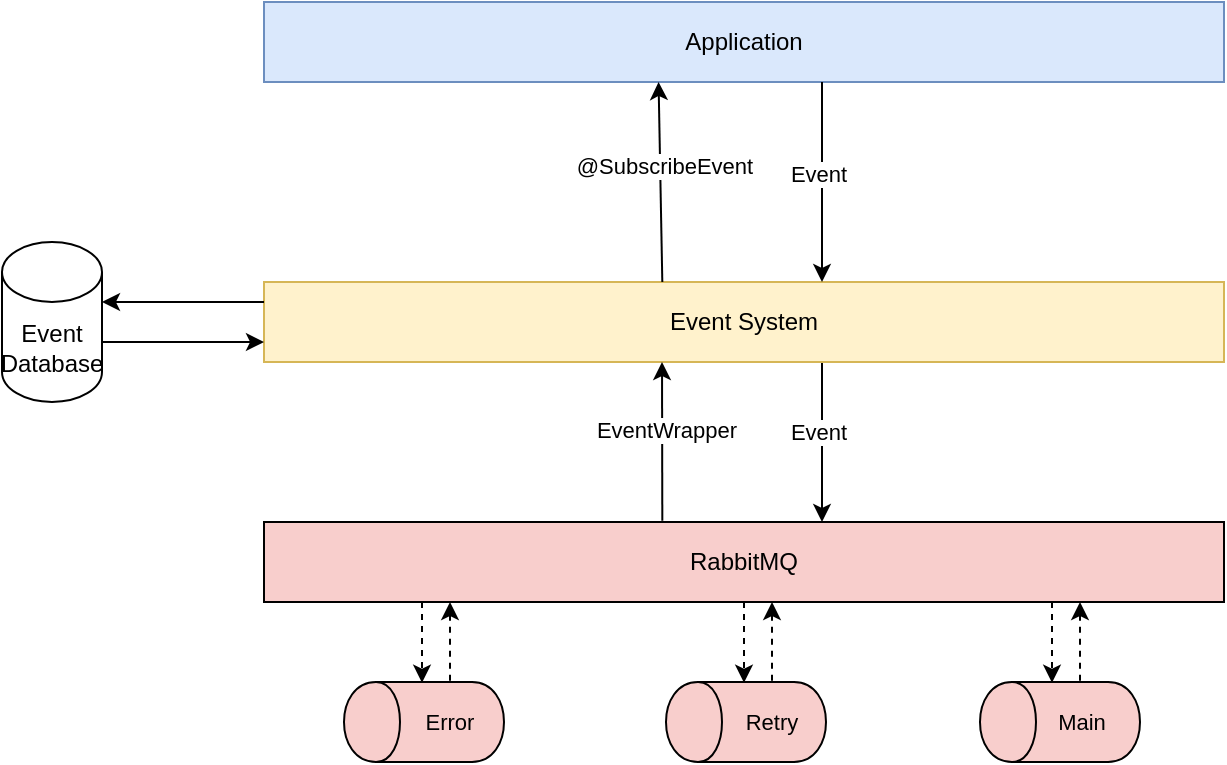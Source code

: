 <mxfile version="24.4.6" type="device">
  <diagram name="Page-1" id="q8_gmVh9YmW7wcfM8rZv">
    <mxGraphModel dx="309" dy="579" grid="1" gridSize="10" guides="1" tooltips="1" connect="1" arrows="1" fold="1" page="1" pageScale="1" pageWidth="827" pageHeight="1169" math="0" shadow="0">
      <root>
        <mxCell id="0" />
        <mxCell id="1" parent="0" />
        <mxCell id="c7CzLKt1Zic2BLSoH0fa-1" value="&lt;span&gt;RabbitMQ&lt;/span&gt;" style="whiteSpace=wrap;html=1;strokeColor=#000000;fontSize=12;fontColor=#000000;align=center;fillColor=#f8cecc;strokeWidth=1;" parent="1" vertex="1">
          <mxGeometry x="1001" y="460" width="480" height="40" as="geometry" />
        </mxCell>
        <mxCell id="c7CzLKt1Zic2BLSoH0fa-2" value="" style="shape=cylinder;whiteSpace=wrap;html=1;strokeColor=#000000;strokeWidth=1;fontFamily=Helvetica;fontSize=12;fontColor=#000000;align=center;rotation=-90;fillColor=#f8cecc;" parent="1" vertex="1">
          <mxGeometry x="1061" y="520" width="40" height="80" as="geometry" />
        </mxCell>
        <mxCell id="c7CzLKt1Zic2BLSoH0fa-3" value="" style="shape=cylinder;whiteSpace=wrap;html=1;strokeColor=#000000;strokeWidth=1;fontFamily=Helvetica;fontSize=12;fontColor=#000000;align=center;rotation=-90;fillColor=#f8cecc;" parent="1" vertex="1">
          <mxGeometry x="1379" y="520" width="40" height="80" as="geometry" />
        </mxCell>
        <mxCell id="c7CzLKt1Zic2BLSoH0fa-4" value="Error" style="text;html=1;strokeColor=none;fillColor=none;align=center;verticalAlign=middle;whiteSpace=wrap;rounded=1;fontFamily=Helvetica;fontSize=11;fontColor=#000000;strokeWidth=2;" parent="1" vertex="1">
          <mxGeometry x="1074" y="550" width="40" height="20" as="geometry" />
        </mxCell>
        <mxCell id="c7CzLKt1Zic2BLSoH0fa-5" value="Main" style="text;html=1;strokeColor=none;fillColor=none;align=center;verticalAlign=middle;whiteSpace=wrap;rounded=1;fontFamily=Helvetica;fontSize=11;fontColor=#000000;strokeWidth=2;" parent="1" vertex="1">
          <mxGeometry x="1390" y="550" width="40" height="20" as="geometry" />
        </mxCell>
        <mxCell id="c7CzLKt1Zic2BLSoH0fa-6" style="rounded=0;html=1;startArrow=none;startFill=0;endArrow=classic;jettySize=auto;orthogonalLoop=1;strokeColor=#000000;fontSize=12;fontColor=#000000;entryX=0.188;entryY=0;entryPerimeter=0;dashed=1;" parent="1" edge="1">
          <mxGeometry relative="1" as="geometry">
            <mxPoint x="1080" y="500" as="sourcePoint" />
            <mxPoint x="1080" y="540.333" as="targetPoint" />
            <Array as="points">
              <mxPoint x="1080" y="520" />
            </Array>
          </mxGeometry>
        </mxCell>
        <mxCell id="c7CzLKt1Zic2BLSoH0fa-7" style="rounded=0;html=1;startArrow=classic;startFill=1;endArrow=none;jettySize=auto;orthogonalLoop=1;strokeColor=#000000;fontSize=12;fontColor=#000000;entryX=0.217;entryY=0.008;entryPerimeter=0;endFill=0;dashed=1;" parent="1" edge="1">
          <mxGeometry relative="1" as="geometry">
            <mxPoint x="1094" y="500" as="sourcePoint" />
            <mxPoint x="1094" y="540.333" as="targetPoint" />
          </mxGeometry>
        </mxCell>
        <mxCell id="c7CzLKt1Zic2BLSoH0fa-8" style="rounded=0;html=1;startArrow=none;startFill=0;endArrow=classic;jettySize=auto;orthogonalLoop=1;strokeColor=#000000;fontSize=12;fontColor=#000000;entryX=0.188;entryY=0;entryPerimeter=0;dashed=1;" parent="1" edge="1">
          <mxGeometry relative="1" as="geometry">
            <mxPoint x="1395" y="500" as="sourcePoint" />
            <mxPoint x="1395" y="540.333" as="targetPoint" />
          </mxGeometry>
        </mxCell>
        <mxCell id="c7CzLKt1Zic2BLSoH0fa-9" style="rounded=0;html=1;startArrow=classic;startFill=1;endArrow=none;jettySize=auto;orthogonalLoop=1;strokeColor=#000000;fontSize=12;fontColor=#000000;entryX=0.217;entryY=0.008;entryPerimeter=0;endFill=0;dashed=1;" parent="1" edge="1">
          <mxGeometry relative="1" as="geometry">
            <mxPoint x="1409" y="500" as="sourcePoint" />
            <mxPoint x="1409" y="540.333" as="targetPoint" />
          </mxGeometry>
        </mxCell>
        <mxCell id="c7CzLKt1Zic2BLSoH0fa-10" value="" style="shape=cylinder;whiteSpace=wrap;html=1;strokeColor=#000000;strokeWidth=1;fontFamily=Helvetica;fontSize=12;fontColor=#000000;align=center;rotation=-90;fillColor=#f8cecc;" parent="1" vertex="1">
          <mxGeometry x="1222" y="520" width="40" height="80" as="geometry" />
        </mxCell>
        <mxCell id="c7CzLKt1Zic2BLSoH0fa-11" value="Retry" style="text;html=1;strokeColor=none;fillColor=none;align=center;verticalAlign=middle;whiteSpace=wrap;rounded=1;fontFamily=Helvetica;fontSize=11;fontColor=#000000;strokeWidth=2;" parent="1" vertex="1">
          <mxGeometry x="1235" y="550" width="40" height="20" as="geometry" />
        </mxCell>
        <mxCell id="c7CzLKt1Zic2BLSoH0fa-12" style="rounded=0;html=1;startArrow=none;startFill=0;endArrow=classic;jettySize=auto;orthogonalLoop=1;strokeColor=#000000;fontSize=12;fontColor=#000000;entryX=0.188;entryY=0;entryPerimeter=0;dashed=1;" parent="1" edge="1">
          <mxGeometry relative="1" as="geometry">
            <mxPoint x="1241" y="500" as="sourcePoint" />
            <mxPoint x="1241" y="540.333" as="targetPoint" />
            <Array as="points">
              <mxPoint x="1241" y="520" />
            </Array>
          </mxGeometry>
        </mxCell>
        <mxCell id="c7CzLKt1Zic2BLSoH0fa-13" style="rounded=0;html=1;startArrow=classic;startFill=1;endArrow=none;jettySize=auto;orthogonalLoop=1;strokeColor=#000000;fontSize=12;fontColor=#000000;entryX=0.217;entryY=0.008;entryPerimeter=0;endFill=0;dashed=1;" parent="1" edge="1">
          <mxGeometry relative="1" as="geometry">
            <mxPoint x="1255" y="500" as="sourcePoint" />
            <mxPoint x="1255" y="540.333" as="targetPoint" />
          </mxGeometry>
        </mxCell>
        <mxCell id="4" style="edgeStyle=orthogonalEdgeStyle;rounded=0;orthogonalLoop=1;jettySize=auto;html=1;exitX=0.75;exitY=1;exitDx=0;exitDy=0;entryX=0.75;entryY=0;entryDx=0;entryDy=0;" parent="1" edge="1">
          <mxGeometry relative="1" as="geometry">
            <mxPoint x="1280.0" y="380" as="sourcePoint" />
            <mxPoint x="1280" y="460" as="targetPoint" />
          </mxGeometry>
        </mxCell>
        <mxCell id="8" value="Event" style="edgeLabel;html=1;align=center;verticalAlign=middle;resizable=0;points=[];labelBackgroundColor=default;" parent="4" vertex="1" connectable="0">
          <mxGeometry x="-0.121" y="-2" relative="1" as="geometry">
            <mxPoint as="offset" />
          </mxGeometry>
        </mxCell>
        <mxCell id="c7CzLKt1Zic2BLSoH0fa-14" value="&lt;span&gt;Event System&lt;/span&gt;" style="whiteSpace=wrap;html=1;strokeColor=#d6b656;fontSize=12;align=center;fillColor=#fff2cc;strokeWidth=1;" parent="1" vertex="1">
          <mxGeometry x="1001" y="340" width="480" height="40" as="geometry" />
        </mxCell>
        <mxCell id="2" value="&lt;span&gt;Application&lt;/span&gt;" style="whiteSpace=wrap;html=1;strokeColor=#6c8ebf;fontSize=12;align=center;fillColor=#dae8fc;strokeWidth=1;" parent="1" vertex="1">
          <mxGeometry x="1001" y="200" width="480" height="40" as="geometry" />
        </mxCell>
        <mxCell id="3" value="" style="endArrow=classic;html=1;rounded=0;entryX=0.75;entryY=0;entryDx=0;entryDy=0;exitX=0.75;exitY=1;exitDx=0;exitDy=0;" parent="1" edge="1">
          <mxGeometry width="50" height="50" relative="1" as="geometry">
            <mxPoint x="1280.0" y="240" as="sourcePoint" />
            <mxPoint x="1280" y="340" as="targetPoint" />
          </mxGeometry>
        </mxCell>
        <mxCell id="6" value="Event" style="edgeLabel;html=1;align=center;verticalAlign=middle;resizable=0;points=[];labelBackgroundColor=default;" parent="3" vertex="1" connectable="0">
          <mxGeometry x="-0.076" y="-2" relative="1" as="geometry">
            <mxPoint as="offset" />
          </mxGeometry>
        </mxCell>
        <mxCell id="5" value="" style="endArrow=classic;html=1;rounded=0;entryX=0.683;entryY=1.017;entryDx=0;entryDy=0;entryPerimeter=0;" parent="1" edge="1">
          <mxGeometry width="50" height="50" relative="1" as="geometry">
            <mxPoint x="1200.16" y="459.32" as="sourcePoint" />
            <mxPoint x="1200.0" y="380.0" as="targetPoint" />
          </mxGeometry>
        </mxCell>
        <mxCell id="9" value="EventWrapper" style="edgeLabel;html=1;align=center;verticalAlign=middle;resizable=0;points=[];labelBackgroundColor=default;" parent="5" vertex="1" connectable="0">
          <mxGeometry x="0.165" y="-2" relative="1" as="geometry">
            <mxPoint as="offset" />
          </mxGeometry>
        </mxCell>
        <mxCell id="10" value="" style="endArrow=classic;html=1;rounded=0;entryX=0.411;entryY=1;entryDx=0;entryDy=0;entryPerimeter=0;" parent="1" target="2" edge="1">
          <mxGeometry width="50" height="50" relative="1" as="geometry">
            <mxPoint x="1200.16" y="340" as="sourcePoint" />
            <mxPoint x="1200.0" y="260.68" as="targetPoint" />
          </mxGeometry>
        </mxCell>
        <mxCell id="11" value="@SubscribeEvent" style="edgeLabel;html=1;align=center;verticalAlign=middle;resizable=0;points=[];labelBackgroundColor=default;" parent="10" vertex="1" connectable="0">
          <mxGeometry x="0.165" y="-2" relative="1" as="geometry">
            <mxPoint as="offset" />
          </mxGeometry>
        </mxCell>
        <mxCell id="14" style="edgeStyle=orthogonalEdgeStyle;rounded=0;orthogonalLoop=1;jettySize=auto;html=1;" parent="1" edge="1">
          <mxGeometry relative="1" as="geometry">
            <mxPoint x="920" y="370" as="sourcePoint" />
            <mxPoint x="1001.0" y="370" as="targetPoint" />
          </mxGeometry>
        </mxCell>
        <mxCell id="12" value="Event Database" style="shape=cylinder3;whiteSpace=wrap;html=1;boundedLbl=1;backgroundOutline=1;size=15;" parent="1" vertex="1">
          <mxGeometry x="870" y="320" width="50" height="80" as="geometry" />
        </mxCell>
        <mxCell id="13" style="edgeStyle=orthogonalEdgeStyle;rounded=0;orthogonalLoop=1;jettySize=auto;html=1;entryX=1;entryY=0.5;entryDx=0;entryDy=0;entryPerimeter=0;" parent="1" edge="1">
          <mxGeometry relative="1" as="geometry">
            <mxPoint x="1001.0" y="350" as="sourcePoint" />
            <mxPoint x="920" y="350" as="targetPoint" />
          </mxGeometry>
        </mxCell>
      </root>
    </mxGraphModel>
  </diagram>
</mxfile>
